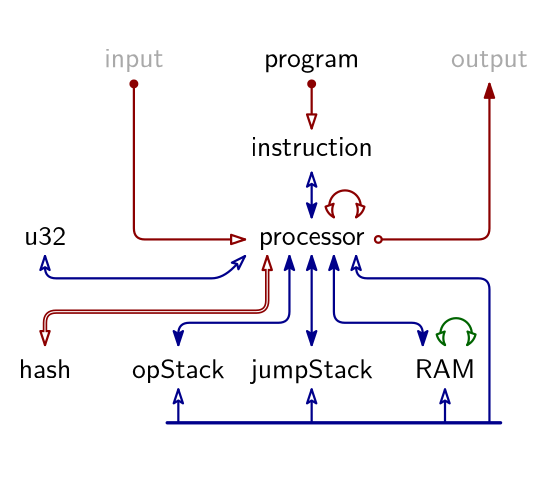 <?xml version="1.0"?>
<!DOCTYPE ipe SYSTEM "ipe.dtd">
<ipe version="70218" creator="Ipe 7.2.24">
<info created="D:20200729150742" modified="D:20230119144906"/>
<preamble>\usepackage{lmodern}
\renewcommand*\familydefault{\sfdefault}
\usepackage[T1]{fontenc}</preamble>
<ipestyle name="basic">
<symbol name="arrow/arc(spx)">
<path stroke="sym-stroke" fill="sym-stroke" pen="sym-pen">
0 0 m
-1 0.333 l
-1 -0.333 l
h
</path>
</symbol>
<symbol name="arrow/farc(spx)">
<path stroke="sym-stroke" fill="white" pen="sym-pen">
0 0 m
-1 0.333 l
-1 -0.333 l
h
</path>
</symbol>
<symbol name="arrow/ptarc(spx)">
<path stroke="sym-stroke" fill="sym-stroke" pen="sym-pen">
0 0 m
-1 0.333 l
-0.8 0 l
-1 -0.333 l
h
</path>
</symbol>
<symbol name="arrow/fptarc(spx)">
<path stroke="sym-stroke" fill="white" pen="sym-pen">
0 0 m
-1 0.333 l
-0.8 0 l
-1 -0.333 l
h
</path>
</symbol>
<symbol name="mark/circle(sx)" transformations="translations">
<path fill="sym-stroke">
0.6 0 0 0.6 0 0 e
0.4 0 0 0.4 0 0 e
</path>
</symbol>
<symbol name="mark/disk(sx)" transformations="translations">
<path fill="sym-stroke">
0.6 0 0 0.6 0 0 e
</path>
</symbol>
<symbol name="mark/fdisk(sfx)" transformations="translations">
<group>
<path fill="sym-fill">
0.5 0 0 0.5 0 0 e
</path>
<path fill="sym-stroke" fillrule="eofill">
0.6 0 0 0.6 0 0 e
0.4 0 0 0.4 0 0 e
</path>
</group>
</symbol>
<symbol name="mark/box(sx)" transformations="translations">
<path fill="sym-stroke" fillrule="eofill">
-0.6 -0.6 m
0.6 -0.6 l
0.6 0.6 l
-0.6 0.6 l
h
-0.4 -0.4 m
0.4 -0.4 l
0.4 0.4 l
-0.4 0.4 l
h
</path>
</symbol>
<symbol name="mark/square(sx)" transformations="translations">
<path fill="sym-stroke">
-0.6 -0.6 m
0.6 -0.6 l
0.6 0.6 l
-0.6 0.6 l
h
</path>
</symbol>
<symbol name="mark/fsquare(sfx)" transformations="translations">
<group>
<path fill="sym-fill">
-0.5 -0.5 m
0.5 -0.5 l
0.5 0.5 l
-0.5 0.5 l
h
</path>
<path fill="sym-stroke" fillrule="eofill">
-0.6 -0.6 m
0.6 -0.6 l
0.6 0.6 l
-0.6 0.6 l
h
-0.4 -0.4 m
0.4 -0.4 l
0.4 0.4 l
-0.4 0.4 l
h
</path>
</group>
</symbol>
<symbol name="mark/cross(sx)" transformations="translations">
<group>
<path fill="sym-stroke">
-0.43 -0.57 m
0.57 0.43 l
0.43 0.57 l
-0.57 -0.43 l
h
</path>
<path fill="sym-stroke">
-0.43 0.57 m
0.57 -0.43 l
0.43 -0.57 l
-0.57 0.43 l
h
</path>
</group>
</symbol>
<symbol name="arrow/fnormal(spx)">
<path stroke="sym-stroke" fill="white" pen="sym-pen">
0 0 m
-1 0.333 l
-1 -0.333 l
h
</path>
</symbol>
<symbol name="arrow/pointed(spx)">
<path stroke="sym-stroke" fill="sym-stroke" pen="sym-pen">
0 0 m
-1 0.333 l
-0.8 0 l
-1 -0.333 l
h
</path>
</symbol>
<symbol name="arrow/fpointed(spx)">
<path stroke="sym-stroke" fill="white" pen="sym-pen">
0 0 m
-1 0.333 l
-0.8 0 l
-1 -0.333 l
h
</path>
</symbol>
<symbol name="arrow/linear(spx)">
<path stroke="sym-stroke" pen="sym-pen">
-1 0.333 m
0 0 l
-1 -0.333 l
</path>
</symbol>
<symbol name="arrow/fdouble(spx)">
<path stroke="sym-stroke" fill="white" pen="sym-pen">
0 0 m
-1 0.333 l
-1 -0.333 l
h
-1 0 m
-2 0.333 l
-2 -0.333 l
h
</path>
</symbol>
<symbol name="arrow/double(spx)">
<path stroke="sym-stroke" fill="sym-stroke" pen="sym-pen">
0 0 m
-1 0.333 l
-1 -0.333 l
h
-1 0 m
-2 0.333 l
-2 -0.333 l
h
</path>
</symbol>
<symbol name="arrow/mid-normal(spx)">
<path stroke="sym-stroke" fill="sym-stroke" pen="sym-pen">
0.5 0 m
-0.5 0.333 l
-0.5 -0.333 l
h
</path>
</symbol>
<symbol name="arrow/mid-fnormal(spx)">
<path stroke="sym-stroke" fill="white" pen="sym-pen">
0.5 0 m
-0.5 0.333 l
-0.5 -0.333 l
h
</path>
</symbol>
<symbol name="arrow/mid-pointed(spx)">
<path stroke="sym-stroke" fill="sym-stroke" pen="sym-pen">
0.5 0 m
-0.5 0.333 l
-0.3 0 l
-0.5 -0.333 l
h
</path>
</symbol>
<symbol name="arrow/mid-fpointed(spx)">
<path stroke="sym-stroke" fill="white" pen="sym-pen">
0.5 0 m
-0.5 0.333 l
-0.3 0 l
-0.5 -0.333 l
h
</path>
</symbol>
<symbol name="arrow/mid-double(spx)">
<path stroke="sym-stroke" fill="sym-stroke" pen="sym-pen">
1 0 m
0 0.333 l
0 -0.333 l
h
0 0 m
-1 0.333 l
-1 -0.333 l
h
</path>
</symbol>
<symbol name="arrow/mid-fdouble(spx)">
<path stroke="sym-stroke" fill="white" pen="sym-pen">
1 0 m
0 0.333 l
0 -0.333 l
h
0 0 m
-1 0.333 l
-1 -0.333 l
h
</path>
</symbol>
<anglesize name="22.5 deg" value="22.5"/>
<anglesize name="30 deg" value="30"/>
<anglesize name="45 deg" value="45"/>
<anglesize name="60 deg" value="60"/>
<anglesize name="90 deg" value="90"/>
<arrowsize name="large" value="10"/>
<arrowsize name="small" value="5"/>
<arrowsize name="tiny" value="3"/>
<color name="blue" value="0 0 1"/>
<color name="brown" value="0.647 0.165 0.165"/>
<color name="darkblue" value="0 0 0.545"/>
<color name="darkcyan" value="0 0.545 0.545"/>
<color name="darkgray" value="0.663"/>
<color name="darkgreen" value="0 0.392 0"/>
<color name="darkmagenta" value="0.545 0 0.545"/>
<color name="darkorange" value="1 0.549 0"/>
<color name="darkred" value="0.545 0 0"/>
<color name="gold" value="1 0.843 0"/>
<color name="gray" value="0.745"/>
<color name="green" value="0 1 0"/>
<color name="lightblue" value="0.678 0.847 0.902"/>
<color name="lightcyan" value="0.878 1 1"/>
<color name="lightgray" value="0.827"/>
<color name="lightgreen" value="0.565 0.933 0.565"/>
<color name="lightyellow" value="1 1 0.878"/>
<color name="navy" value="0 0 0.502"/>
<color name="orange" value="1 0.647 0"/>
<color name="pink" value="1 0.753 0.796"/>
<color name="purple" value="0.627 0.125 0.941"/>
<color name="red" value="1 0 0"/>
<color name="seagreen" value="0.18 0.545 0.341"/>
<color name="turquoise" value="0.251 0.878 0.816"/>
<color name="violet" value="0.933 0.51 0.933"/>
<color name="yellow" value="1 1 0"/>
<dashstyle name="dash dot dotted" value="[4 2 1 2 1 2] 0"/>
<dashstyle name="dash dotted" value="[4 2 1 2] 0"/>
<dashstyle name="dashed" value="[4] 0"/>
<dashstyle name="dotted" value="[1 3] 0"/>
<gridsize name="10 pts (~3.5 mm)" value="10"/>
<gridsize name="14 pts (~5 mm)" value="14"/>
<gridsize name="16 pts (~6 mm)" value="16"/>
<gridsize name="20 pts (~7 mm)" value="20"/>
<gridsize name="28 pts (~10 mm)" value="28"/>
<gridsize name="32 pts (~12 mm)" value="32"/>
<gridsize name="4 pts" value="4"/>
<gridsize name="56 pts (~20 mm)" value="56"/>
<gridsize name="8 pts (~3 mm)" value="8"/>
<opacity name="10%" value="0.1"/>
<opacity name="30%" value="0.3"/>
<opacity name="50%" value="0.5"/>
<opacity name="75%" value="0.75"/>
<pen name="fat" value="1.2"/>
<pen name="heavier" value="0.8"/>
<pen name="ultrafat" value="2"/>
<symbolsize name="large" value="5"/>
<symbolsize name="small" value="2"/>
<symbolsize name="tiny" value="1.1"/>
<textsize name="Huge" value="\Huge"/>
<textsize name="LARGE" value="\LARGE"/>
<textsize name="Large" value="\Large"/>
<textsize name="footnote" value="\footnotesize"/>
<textsize name="huge" value="\huge"/>
<textsize name="large" value="\large"/>
<textsize name="small" value="\small"/>
<textsize name="tiny" value="\tiny"/>
<textstyle name="center" begin="\begin{center}" end="\end{center}"/>
<textstyle name="item" begin="\begin{itemize}\item{}" end="\end{itemize}"/>
<textstyle name="itemize" begin="\begin{itemize}" end="\end{itemize}"/>
<layout paper="500 300" origin="0 0" frame="500 300" skip="128"/>
<tiling name="falling" angle="-60" step="4" width="1"/>
<tiling name="rising" angle="30" step="4" width="1"/>
</ipestyle>
<page>
<layer name="bg"/>
<layer name="table_names"/>
<layer name="eval_args"/>
<layer name="perm_args"/>
<layer name="multi_perm_arg"/>
<layer name="bezout_args"/>
<view layers="bg table_names eval_args perm_args multi_perm_arg bezout_args" active="perm_args"/>
<path layer="bg" fill="white">
80 216 m
80 44 l
280 44 l
280 216 l
h
</path>
<path layer="perm_args" stroke="darkblue" pen="heavier" cap="1" join="1" arrow="fpointed/small" rarrow="pointed/small">
192 138 m
192 154 l
</path>
<text layer="table_names" matrix="1 0 0 1 -16 -32" transformations="translations" pos="208 160" stroke="black" type="label" width="38.135" height="4.407" depth="1.93" halign="center" valign="baseline">processor</text>
<text matrix="1 0 0 1 -16 -32" transformations="translations" pos="208 192" stroke="black" type="label" width="44.029" height="6.531" depth="0" halign="center" valign="baseline">instruction</text>
<text matrix="1 0 0 1 -16 -32" transformations="translations" pos="208 224" stroke="black" type="label" width="34.343" height="4.407" depth="1.93" halign="center" valign="baseline">program</text>
<text matrix="1 0 0 1 -16 -32" transformations="translations" pos="272 224" stroke="darkgray" type="label" width="27.618" height="5.756" depth="1.93" halign="center" valign="baseline">output</text>
<text transformations="translations" pos="128 192" stroke="darkgray" type="label" width="21.42" height="6.538" depth="1.93" halign="center" valign="baseline">input</text>
<path layer="eval_args" stroke="darkred" pen="1.6" cap="1" join="1">
176 120 m
176 108 l
176 104
172 104 c
100 104 l
96 104
96 100 c
96 96 l
</path>
<text layer="table_names" matrix="1 0 0 1 64 -16" transformations="translations" pos="128 96" stroke="black" type="label" width="44.085" height="6.926" depth="1.93" halign="center" valign="baseline">jumpStack</text>
<text matrix="1 0 0 1 -48 -16" transformations="translations" pos="192 96" stroke="black" type="label" width="33.347" height="6.926" depth="1.93" halign="center" valign="baseline">opStack</text>
<text matrix="1 0 0 1 -16 -16" transformations="translations" pos="256 96" stroke="black" type="label" width="21.793" height="6.919" depth="0" halign="center" valign="baseline">RAM</text>
<text matrix="1 0 0 1 -64 16" transformations="translations" pos="160 64" stroke="black" type="label" width="18.901" height="6.919" depth="0" halign="center" valign="baseline">hash</text>
<path layer="eval_args" matrix="1 0 0 1 0 2" stroke="darkred" pen="heavier" cap="1" join="1" arrow="farc/small">
128 184 m
128 132 l
128 128
132 128 c
168 128 l
</path>
<path matrix="1 0 0 1 0 2" stroke="darkred" pen="heavier" cap="1" join="1" rarrow="arc/small">
256 184 m
256 132 l
256 128
252 128 c
216 128 l
</path>
<path matrix="1 0 0 1 0 2" stroke="darkred" pen="heavier" cap="1" join="1" arrow="fnormal/small">
192 184 m
192 168 l
</path>
<path layer="perm_args" stroke="darkblue" pen="heavier" cap="1" join="1" arrow="pointed/small" rarrow="pointed/small">
192 124 m
192 92 l
</path>
<path stroke="darkblue" pen="heavier" cap="1" join="1" arrow="pointed/small" rarrow="pointed/small">
200 124 m
200 104 l
200 100
204 100 c
228 100 l
232 100
232 96 c
232 92 l
</path>
<path stroke="darkblue" pen="heavier" cap="1" join="1" arrow="pointed/small" rarrow="pointed/small">
184 124 m
184 104 l
184 100
180 100 c
148 100 l
144 100
144 96 c
144 92 l
</path>
<path layer="eval_args" matrix="1 0 0 1 16 10" stroke="darkred" fill="darkred" pen="heavier" cap="1" join="1">
1.20123 0 0 1.20123 176 176 e
</path>
<path matrix="1 0 0 1 40 -46" stroke="darkred" fill="white" pen="heavier" cap="1" join="1">
1.20123 0 0 1.20123 176 176 e
</path>
<path matrix="1 0 0 1 -48 10" stroke="darkred" fill="darkred" pen="heavier" cap="1" join="1">
1.20123 0 0 1.20123 176 176 e
</path>
<path stroke="darkred" pen="heavier" cap="1" join="1" arrow="farc/small" rarrow="farc/small">
176 124 m
176 108 l
176 104
172 104 c
100 104 l
96 104
96 100 c
96 92 l
</path>
<path layer="multi_perm_arg" stroke="darkblue" pen="heavier" cap="1" join="1" rarrow="fpointed/small">
208 124 m
208 120 l
208 116
212 116 c
252 116 l
256 116
256 112 c
256 64 l
</path>
<path stroke="darkblue" pen="heavier" cap="1" join="1" rarrow="fpointed/small">
240 76 m
240 64 l
</path>
<path stroke="darkblue" pen="heavier" cap="1" join="1" rarrow="fpointed/small">
192 76 m
192 64 l
</path>
<path stroke="darkblue" pen="heavier" cap="1" join="1" rarrow="fpointed/small">
144 76 m
144 64 l
</path>
<path stroke="darkblue" pen="fat" cap="1" join="1">
140 64 m
260 64 l
</path>
<path layer="bezout_args" matrix="-0.499978 0.499979 -0.499979 -0.499978 369.995 62.0012" stroke="darkgreen" pen="heavier" cap="1" join="1" arrow="farc/small" rarrow="farc/small">
160 100 m
8 0 0 -8 160 92 152 92 a
</path>
<path layer="eval_args" matrix="-0.499978 0.499979 -0.499979 -0.499978 329.995 108.001" stroke="darkred" pen="heavier" cap="1" join="1" arrow="farc/small" rarrow="farc/small">
160 100 m
8 0 0 -8 160 92 152 92 a
</path>
<text layer="table_names" transformations="translations" pos="96 128" stroke="black" type="label" width="15.11" height="6.531" depth="0" halign="center" valign="baseline">u32</text>
<path layer="eval_args" stroke="white" cap="1" join="1">
176 120 m
176 108 l
176 104
172 104 c
100 104 l
96 104
96 100 c
96 96 l
</path>
<path layer="perm_args" stroke="darkblue" pen="heavier" cap="1" join="1" arrow="fpointed/small" rarrow="fpointed/small">
168 124 m
164 120 l
160 116
156 116 c
100 116 l
96 116
96 120 c
96 124 l
</path>
</page>
</ipe>
